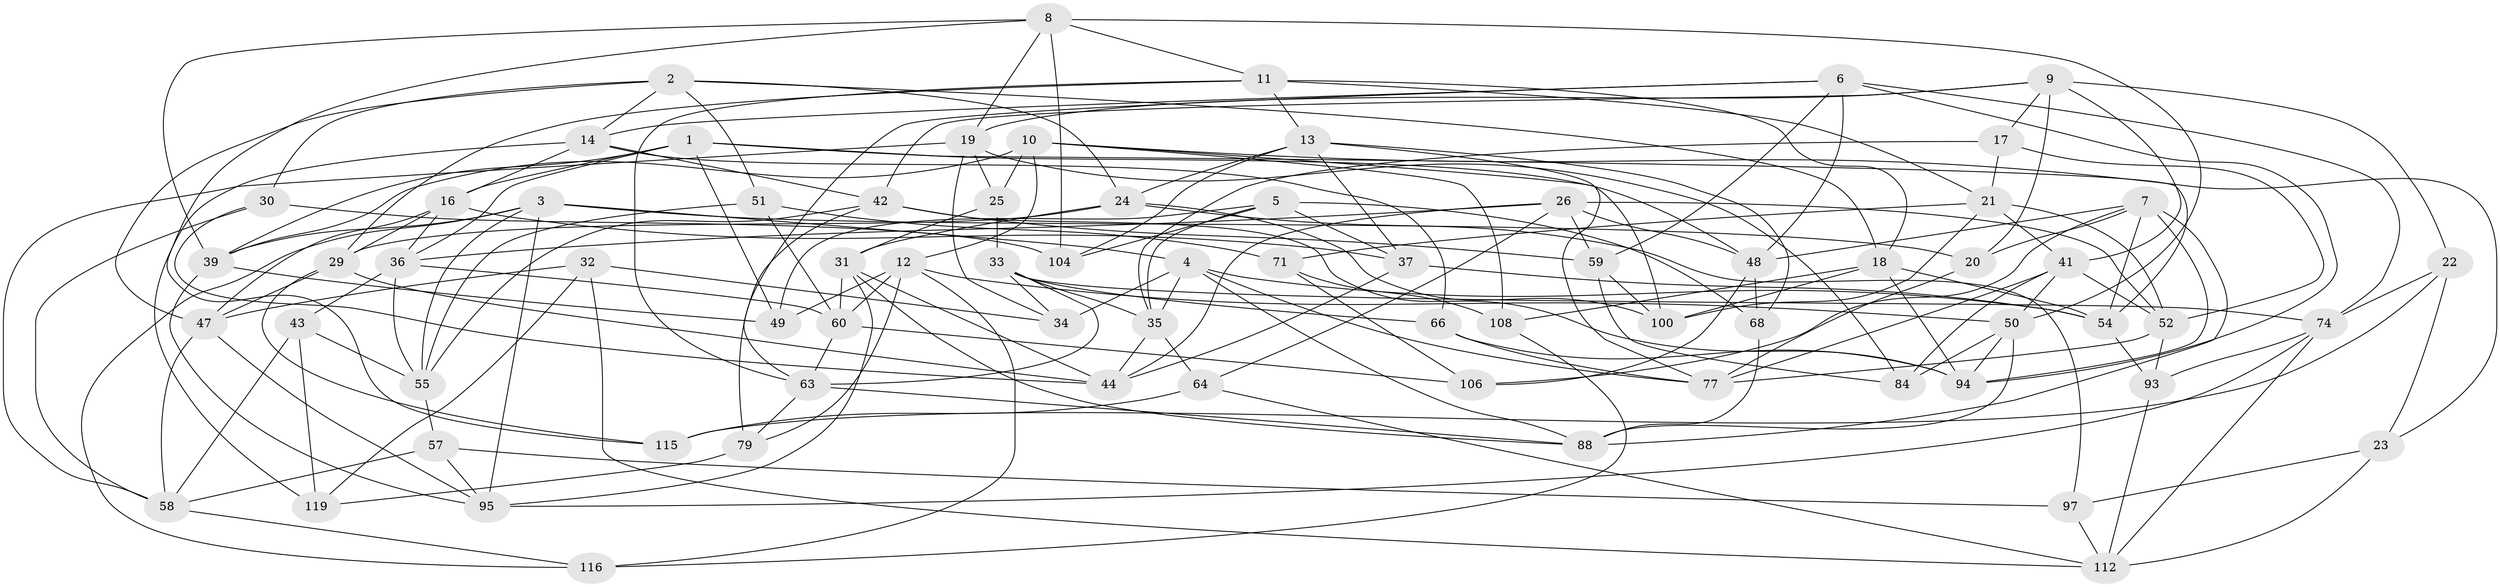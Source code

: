 // original degree distribution, {4: 1.0}
// Generated by graph-tools (version 1.1) at 2025/42/03/06/25 10:42:22]
// undirected, 73 vertices, 191 edges
graph export_dot {
graph [start="1"]
  node [color=gray90,style=filled];
  1 [super="+67"];
  2 [super="+76"];
  3 [super="+70"];
  4 [super="+27"];
  5 [super="+15"];
  6 [super="+65"];
  7 [super="+105"];
  8 [super="+78"];
  9 [super="+82"];
  10 [super="+81"];
  11 [super="+40"];
  12 [super="+120"];
  13 [super="+101"];
  14 [super="+38"];
  16 [super="+87"];
  17;
  18 [super="+83"];
  19 [super="+56"];
  20;
  21 [super="+98"];
  22;
  23;
  24 [super="+28"];
  25;
  26 [super="+46"];
  29 [super="+62"];
  30;
  31 [super="+72"];
  32;
  33 [super="+73"];
  34;
  35 [super="+110"];
  36 [super="+90"];
  37 [super="+85"];
  39 [super="+91"];
  41 [super="+45"];
  42 [super="+107"];
  43;
  44 [super="+109"];
  47 [super="+89"];
  48 [super="+80"];
  49;
  50 [super="+75"];
  51;
  52 [super="+53"];
  54 [super="+61"];
  55 [super="+113"];
  57;
  58 [super="+92"];
  59 [super="+69"];
  60 [super="+111"];
  63 [super="+99"];
  64;
  66;
  68;
  71;
  74 [super="+86"];
  77 [super="+118"];
  79;
  84;
  88 [super="+114"];
  93;
  94 [super="+96"];
  95 [super="+102"];
  97;
  100 [super="+103"];
  104;
  106;
  108;
  112 [super="+117"];
  115;
  116;
  119;
  1 -- 54;
  1 -- 48;
  1 -- 16;
  1 -- 49;
  1 -- 39;
  1 -- 36;
  2 -- 47;
  2 -- 51;
  2 -- 18;
  2 -- 24;
  2 -- 30;
  2 -- 14;
  3 -- 39;
  3 -- 55;
  3 -- 95;
  3 -- 116;
  3 -- 20;
  3 -- 4;
  4 -- 54;
  4 -- 77;
  4 -- 35;
  4 -- 34;
  4 -- 88;
  5 -- 37 [weight=2];
  5 -- 49;
  5 -- 104;
  5 -- 35;
  5 -- 68;
  6 -- 14;
  6 -- 74;
  6 -- 63;
  6 -- 48;
  6 -- 94;
  6 -- 59;
  7 -- 106;
  7 -- 88;
  7 -- 48;
  7 -- 20;
  7 -- 94;
  7 -- 54;
  8 -- 19;
  8 -- 104;
  8 -- 11;
  8 -- 50;
  8 -- 115;
  8 -- 39;
  9 -- 17;
  9 -- 41;
  9 -- 22;
  9 -- 42;
  9 -- 20;
  9 -- 19;
  10 -- 100;
  10 -- 25;
  10 -- 108;
  10 -- 12;
  10 -- 23;
  10 -- 39;
  11 -- 21;
  11 -- 63;
  11 -- 18;
  11 -- 13;
  11 -- 29;
  12 -- 49;
  12 -- 60;
  12 -- 116;
  12 -- 79;
  12 -- 50;
  13 -- 68;
  13 -- 24;
  13 -- 104;
  13 -- 37;
  13 -- 77;
  14 -- 16;
  14 -- 66;
  14 -- 119;
  14 -- 42;
  16 -- 37;
  16 -- 36;
  16 -- 29;
  16 -- 47;
  17 -- 35;
  17 -- 21;
  17 -- 52;
  18 -- 108;
  18 -- 94;
  18 -- 54;
  18 -- 100;
  19 -- 25;
  19 -- 34;
  19 -- 58;
  19 -- 84;
  20 -- 77;
  21 -- 71;
  21 -- 41;
  21 -- 52;
  21 -- 100;
  22 -- 23;
  22 -- 115;
  22 -- 74;
  23 -- 97;
  23 -- 112;
  24 -- 100;
  24 -- 97;
  24 -- 31;
  24 -- 29;
  25 -- 33;
  25 -- 31;
  26 -- 36;
  26 -- 64;
  26 -- 59;
  26 -- 52;
  26 -- 48;
  26 -- 44;
  29 -- 44;
  29 -- 115;
  29 -- 47;
  30 -- 104;
  30 -- 44;
  30 -- 58;
  31 -- 95;
  31 -- 88;
  31 -- 60;
  31 -- 44;
  32 -- 119;
  32 -- 112;
  32 -- 34;
  32 -- 47;
  33 -- 34;
  33 -- 74;
  33 -- 66;
  33 -- 35;
  33 -- 63;
  35 -- 64;
  35 -- 44;
  36 -- 60;
  36 -- 43;
  36 -- 55;
  37 -- 54;
  37 -- 44;
  39 -- 49;
  39 -- 95;
  41 -- 52;
  41 -- 84;
  41 -- 50;
  41 -- 77;
  42 -- 79;
  42 -- 94;
  42 -- 59;
  42 -- 55;
  43 -- 58;
  43 -- 119;
  43 -- 55;
  47 -- 95;
  47 -- 58;
  48 -- 106;
  48 -- 68;
  50 -- 88;
  50 -- 94;
  50 -- 84;
  51 -- 71;
  51 -- 55;
  51 -- 60;
  52 -- 93;
  52 -- 77;
  54 -- 93;
  55 -- 57;
  57 -- 97;
  57 -- 58;
  57 -- 95;
  58 -- 116;
  59 -- 84;
  59 -- 100 [weight=2];
  60 -- 106;
  60 -- 63;
  63 -- 79;
  63 -- 88;
  64 -- 115;
  64 -- 112;
  66 -- 94;
  66 -- 77;
  68 -- 88;
  71 -- 106;
  71 -- 108;
  74 -- 95;
  74 -- 112;
  74 -- 93;
  79 -- 119;
  93 -- 112;
  97 -- 112;
  108 -- 116;
}
